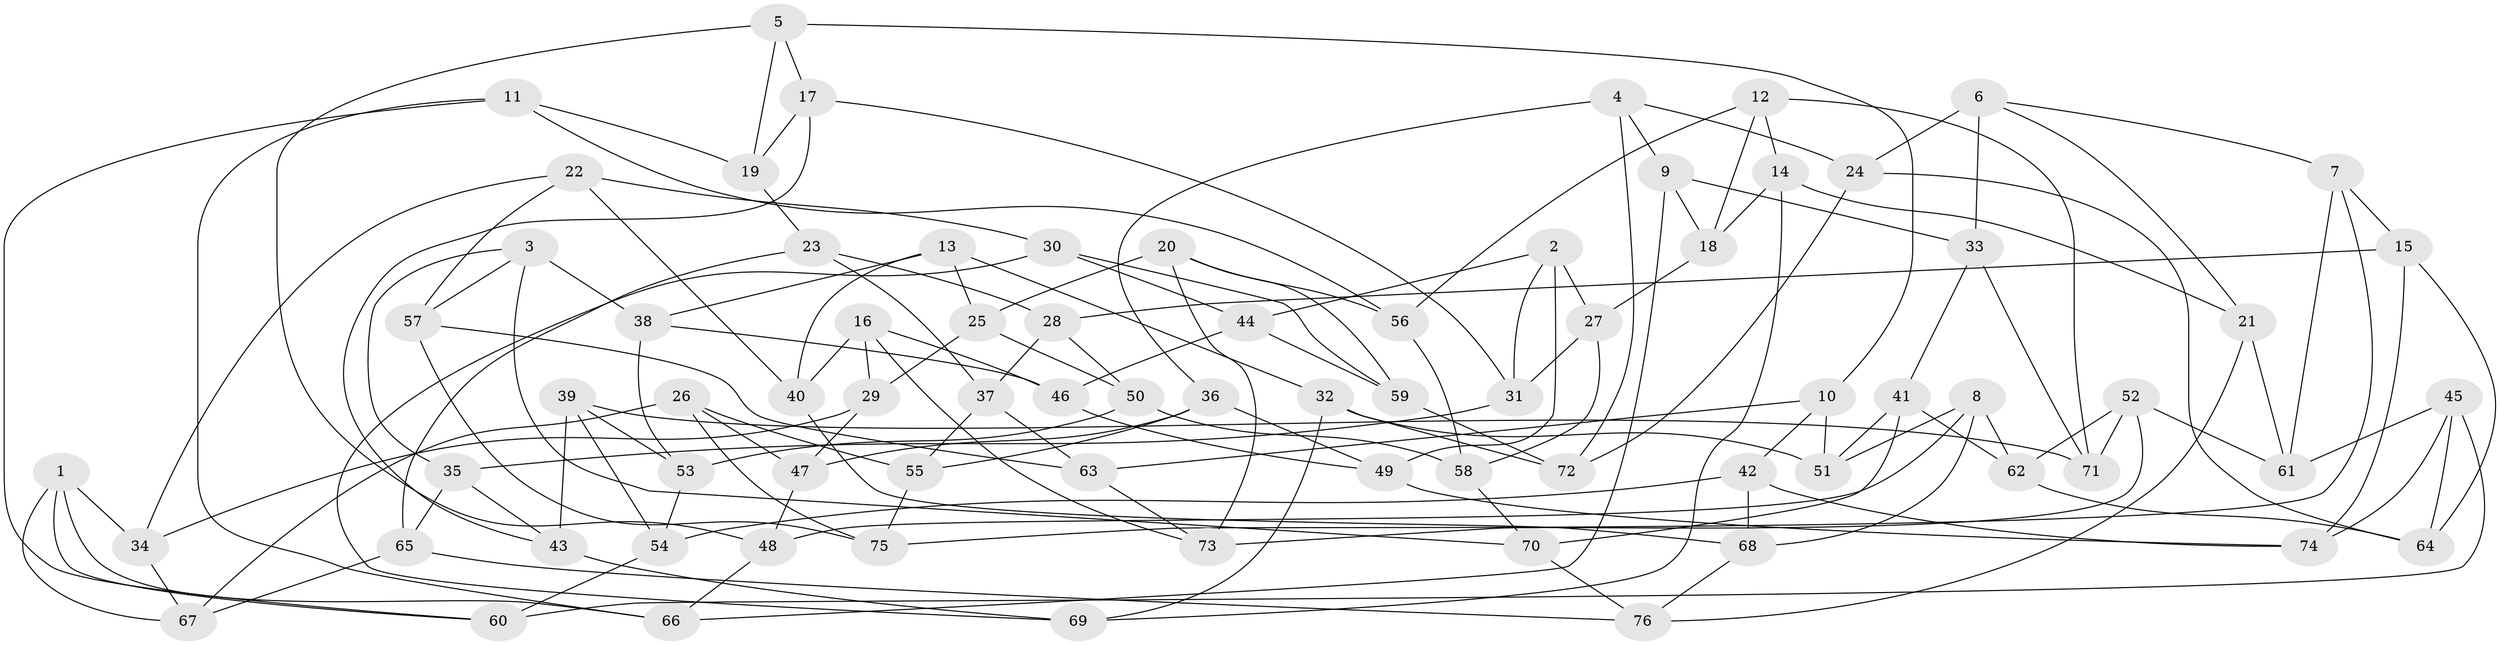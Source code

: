 // Generated by graph-tools (version 1.1) at 2025/58/03/09/25 04:58:59]
// undirected, 76 vertices, 152 edges
graph export_dot {
graph [start="1"]
  node [color=gray90,style=filled];
  1;
  2;
  3;
  4;
  5;
  6;
  7;
  8;
  9;
  10;
  11;
  12;
  13;
  14;
  15;
  16;
  17;
  18;
  19;
  20;
  21;
  22;
  23;
  24;
  25;
  26;
  27;
  28;
  29;
  30;
  31;
  32;
  33;
  34;
  35;
  36;
  37;
  38;
  39;
  40;
  41;
  42;
  43;
  44;
  45;
  46;
  47;
  48;
  49;
  50;
  51;
  52;
  53;
  54;
  55;
  56;
  57;
  58;
  59;
  60;
  61;
  62;
  63;
  64;
  65;
  66;
  67;
  68;
  69;
  70;
  71;
  72;
  73;
  74;
  75;
  76;
  1 -- 66;
  1 -- 34;
  1 -- 67;
  1 -- 60;
  2 -- 31;
  2 -- 44;
  2 -- 27;
  2 -- 49;
  3 -- 35;
  3 -- 38;
  3 -- 70;
  3 -- 57;
  4 -- 9;
  4 -- 36;
  4 -- 24;
  4 -- 72;
  5 -- 48;
  5 -- 17;
  5 -- 10;
  5 -- 19;
  6 -- 33;
  6 -- 21;
  6 -- 7;
  6 -- 24;
  7 -- 15;
  7 -- 61;
  7 -- 75;
  8 -- 62;
  8 -- 68;
  8 -- 48;
  8 -- 51;
  9 -- 66;
  9 -- 33;
  9 -- 18;
  10 -- 63;
  10 -- 42;
  10 -- 51;
  11 -- 56;
  11 -- 60;
  11 -- 19;
  11 -- 66;
  12 -- 56;
  12 -- 14;
  12 -- 71;
  12 -- 18;
  13 -- 32;
  13 -- 38;
  13 -- 40;
  13 -- 25;
  14 -- 18;
  14 -- 21;
  14 -- 69;
  15 -- 28;
  15 -- 74;
  15 -- 64;
  16 -- 40;
  16 -- 29;
  16 -- 73;
  16 -- 46;
  17 -- 31;
  17 -- 19;
  17 -- 43;
  18 -- 27;
  19 -- 23;
  20 -- 56;
  20 -- 73;
  20 -- 59;
  20 -- 25;
  21 -- 61;
  21 -- 76;
  22 -- 57;
  22 -- 34;
  22 -- 30;
  22 -- 40;
  23 -- 65;
  23 -- 37;
  23 -- 28;
  24 -- 72;
  24 -- 64;
  25 -- 50;
  25 -- 29;
  26 -- 47;
  26 -- 55;
  26 -- 75;
  26 -- 67;
  27 -- 31;
  27 -- 58;
  28 -- 37;
  28 -- 50;
  29 -- 34;
  29 -- 47;
  30 -- 69;
  30 -- 44;
  30 -- 59;
  31 -- 35;
  32 -- 69;
  32 -- 72;
  32 -- 51;
  33 -- 71;
  33 -- 41;
  34 -- 67;
  35 -- 43;
  35 -- 65;
  36 -- 47;
  36 -- 55;
  36 -- 49;
  37 -- 63;
  37 -- 55;
  38 -- 53;
  38 -- 46;
  39 -- 53;
  39 -- 54;
  39 -- 71;
  39 -- 43;
  40 -- 68;
  41 -- 70;
  41 -- 51;
  41 -- 62;
  42 -- 54;
  42 -- 68;
  42 -- 74;
  43 -- 69;
  44 -- 59;
  44 -- 46;
  45 -- 74;
  45 -- 61;
  45 -- 64;
  45 -- 60;
  46 -- 49;
  47 -- 48;
  48 -- 66;
  49 -- 74;
  50 -- 53;
  50 -- 58;
  52 -- 73;
  52 -- 71;
  52 -- 62;
  52 -- 61;
  53 -- 54;
  54 -- 60;
  55 -- 75;
  56 -- 58;
  57 -- 63;
  57 -- 75;
  58 -- 70;
  59 -- 72;
  62 -- 64;
  63 -- 73;
  65 -- 67;
  65 -- 76;
  68 -- 76;
  70 -- 76;
}
